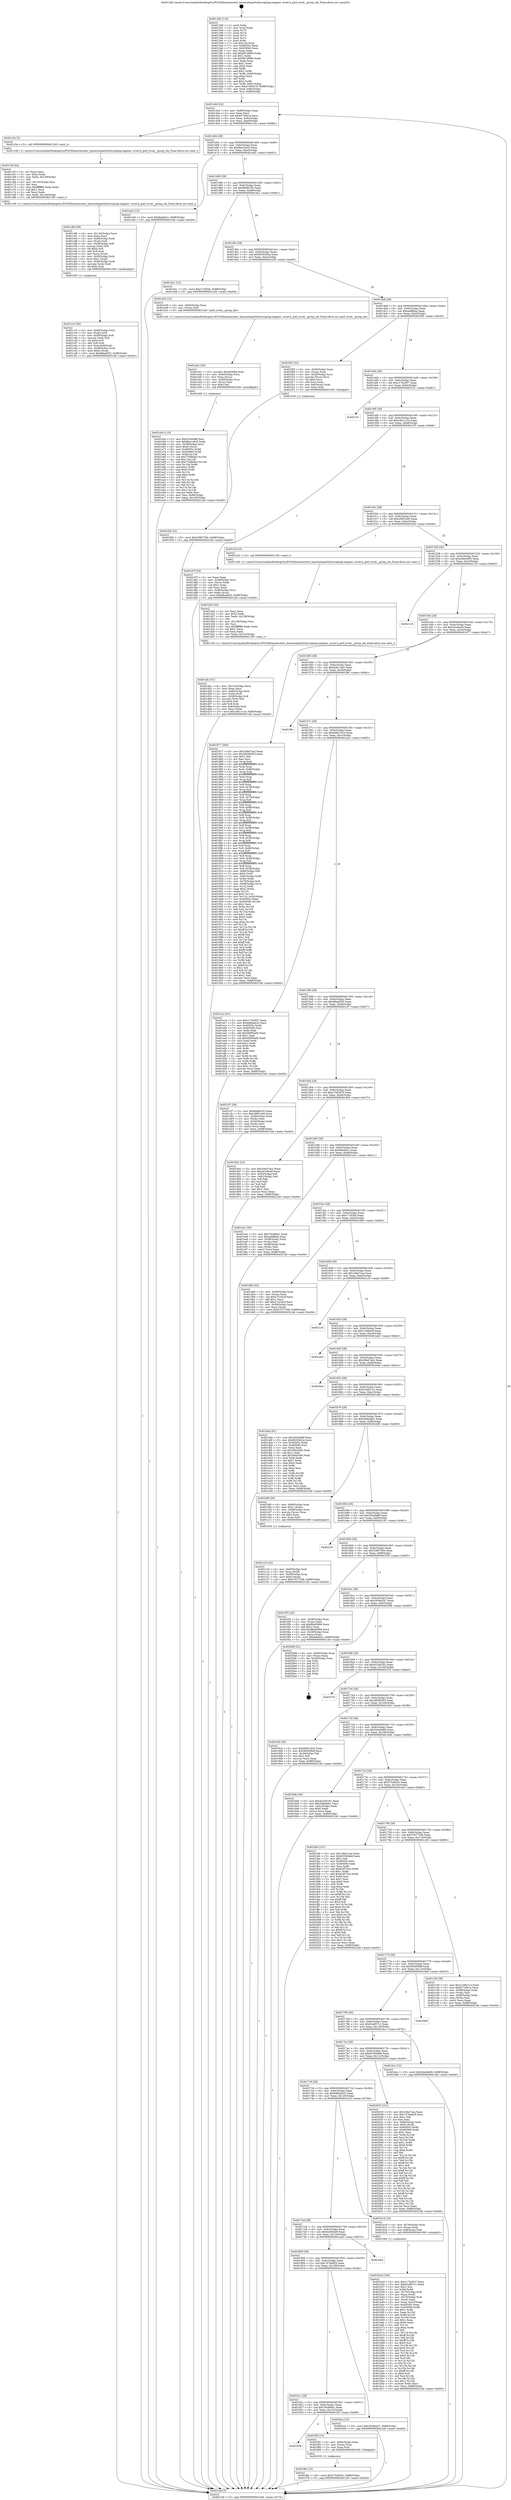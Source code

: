 digraph "0x4013d0" {
  label = "0x4013d0 (/mnt/c/Users/mathe/Desktop/tcc/POCII/binaries/extr_linuxtoolsperfutilscripting-engines..evsel.h_perf_evsel__group_idx_Final-ollvm.out::main(0))"
  labelloc = "t"
  node[shape=record]

  Entry [label="",width=0.3,height=0.3,shape=circle,fillcolor=black,style=filled]
  "0x401444" [label="{
     0x401444 [32]\l
     | [instrs]\l
     &nbsp;&nbsp;0x401444 \<+6\>: mov -0x88(%rbp),%eax\l
     &nbsp;&nbsp;0x40144a \<+2\>: mov %eax,%ecx\l
     &nbsp;&nbsp;0x40144c \<+6\>: sub $0x817ef414,%ecx\l
     &nbsp;&nbsp;0x401452 \<+6\>: mov %eax,-0x9c(%rbp)\l
     &nbsp;&nbsp;0x401458 \<+6\>: mov %ecx,-0xa0(%rbp)\l
     &nbsp;&nbsp;0x40145e \<+6\>: je 0000000000401c5a \<main+0x88a\>\l
  }"]
  "0x401c5a" [label="{
     0x401c5a [5]\l
     | [instrs]\l
     &nbsp;&nbsp;0x401c5a \<+5\>: call 0000000000401160 \<next_i\>\l
     | [calls]\l
     &nbsp;&nbsp;0x401160 \{1\} (/mnt/c/Users/mathe/Desktop/tcc/POCII/binaries/extr_linuxtoolsperfutilscripting-engines..evsel.h_perf_evsel__group_idx_Final-ollvm.out::next_i)\l
  }"]
  "0x401464" [label="{
     0x401464 [28]\l
     | [instrs]\l
     &nbsp;&nbsp;0x401464 \<+5\>: jmp 0000000000401469 \<main+0x99\>\l
     &nbsp;&nbsp;0x401469 \<+6\>: mov -0x9c(%rbp),%eax\l
     &nbsp;&nbsp;0x40146f \<+5\>: sub $0x8ba1ebc5,%eax\l
     &nbsp;&nbsp;0x401474 \<+6\>: mov %eax,-0xa4(%rbp)\l
     &nbsp;&nbsp;0x40147a \<+6\>: je 0000000000401ed2 \<main+0xb02\>\l
  }"]
  Exit [label="",width=0.3,height=0.3,shape=circle,fillcolor=black,style=filled,peripheries=2]
  "0x401ed2" [label="{
     0x401ed2 [15]\l
     | [instrs]\l
     &nbsp;&nbsp;0x401ed2 \<+10\>: movl $0x8abdd1c,-0x88(%rbp)\l
     &nbsp;&nbsp;0x401edc \<+5\>: jmp 00000000004021dd \<main+0xe0d\>\l
  }"]
  "0x401480" [label="{
     0x401480 [28]\l
     | [instrs]\l
     &nbsp;&nbsp;0x401480 \<+5\>: jmp 0000000000401485 \<main+0xb5\>\l
     &nbsp;&nbsp;0x401485 \<+6\>: mov -0x9c(%rbp),%eax\l
     &nbsp;&nbsp;0x40148b \<+5\>: sub $0x8fa8b235,%eax\l
     &nbsp;&nbsp;0x401490 \<+6\>: mov %eax,-0xa8(%rbp)\l
     &nbsp;&nbsp;0x401496 \<+6\>: je 0000000000401da1 \<main+0x9d1\>\l
  }"]
  "0x401f6e" [label="{
     0x401f6e [15]\l
     | [instrs]\l
     &nbsp;&nbsp;0x401f6e \<+10\>: movl $0x5754925c,-0x88(%rbp)\l
     &nbsp;&nbsp;0x401f78 \<+5\>: jmp 00000000004021dd \<main+0xe0d\>\l
  }"]
  "0x401da1" [label="{
     0x401da1 [15]\l
     | [instrs]\l
     &nbsp;&nbsp;0x401da1 \<+10\>: movl $0xc7192bb,-0x88(%rbp)\l
     &nbsp;&nbsp;0x401dab \<+5\>: jmp 00000000004021dd \<main+0xe0d\>\l
  }"]
  "0x40149c" [label="{
     0x40149c [28]\l
     | [instrs]\l
     &nbsp;&nbsp;0x40149c \<+5\>: jmp 00000000004014a1 \<main+0xd1\>\l
     &nbsp;&nbsp;0x4014a1 \<+6\>: mov -0x9c(%rbp),%eax\l
     &nbsp;&nbsp;0x4014a7 \<+5\>: sub $0x9635402a,%eax\l
     &nbsp;&nbsp;0x4014ac \<+6\>: mov %eax,-0xac(%rbp)\l
     &nbsp;&nbsp;0x4014b2 \<+6\>: je 0000000000401e35 \<main+0xa65\>\l
  }"]
  "0x401838" [label="{
     0x401838\l
  }", style=dashed]
  "0x401e35" [label="{
     0x401e35 [12]\l
     | [instrs]\l
     &nbsp;&nbsp;0x401e35 \<+4\>: mov -0x60(%rbp),%rax\l
     &nbsp;&nbsp;0x401e39 \<+3\>: mov (%rax),%rdi\l
     &nbsp;&nbsp;0x401e3c \<+5\>: call 00000000004013a0 \<perf_evsel__group_idx\>\l
     | [calls]\l
     &nbsp;&nbsp;0x4013a0 \{1\} (/mnt/c/Users/mathe/Desktop/tcc/POCII/binaries/extr_linuxtoolsperfutilscripting-engines..evsel.h_perf_evsel__group_idx_Final-ollvm.out::perf_evsel__group_idx)\l
  }"]
  "0x4014b8" [label="{
     0x4014b8 [28]\l
     | [instrs]\l
     &nbsp;&nbsp;0x4014b8 \<+5\>: jmp 00000000004014bd \<main+0xed\>\l
     &nbsp;&nbsp;0x4014bd \<+6\>: mov -0x9c(%rbp),%eax\l
     &nbsp;&nbsp;0x4014c3 \<+5\>: sub $0xaebffeda,%eax\l
     &nbsp;&nbsp;0x4014c8 \<+6\>: mov %eax,-0xb0(%rbp)\l
     &nbsp;&nbsp;0x4014ce \<+6\>: je 0000000000401f05 \<main+0xb35\>\l
  }"]
  "0x401f5f" [label="{
     0x401f5f [15]\l
     | [instrs]\l
     &nbsp;&nbsp;0x401f5f \<+4\>: mov -0x60(%rbp),%rax\l
     &nbsp;&nbsp;0x401f63 \<+3\>: mov (%rax),%rax\l
     &nbsp;&nbsp;0x401f66 \<+3\>: mov %rax,%rdi\l
     &nbsp;&nbsp;0x401f69 \<+5\>: call 0000000000401030 \<free@plt\>\l
     | [calls]\l
     &nbsp;&nbsp;0x401030 \{1\} (unknown)\l
  }"]
  "0x401f05" [label="{
     0x401f05 [33]\l
     | [instrs]\l
     &nbsp;&nbsp;0x401f05 \<+4\>: mov -0x60(%rbp),%rax\l
     &nbsp;&nbsp;0x401f09 \<+3\>: mov (%rax),%rax\l
     &nbsp;&nbsp;0x401f0c \<+4\>: mov -0x38(%rbp),%rcx\l
     &nbsp;&nbsp;0x401f10 \<+3\>: movslq (%rcx),%rcx\l
     &nbsp;&nbsp;0x401f13 \<+4\>: shl $0x4,%rcx\l
     &nbsp;&nbsp;0x401f17 \<+3\>: add %rcx,%rax\l
     &nbsp;&nbsp;0x401f1a \<+4\>: mov 0x8(%rax),%rax\l
     &nbsp;&nbsp;0x401f1e \<+3\>: mov %rax,%rdi\l
     &nbsp;&nbsp;0x401f21 \<+5\>: call 0000000000401030 \<free@plt\>\l
     | [calls]\l
     &nbsp;&nbsp;0x401030 \{1\} (unknown)\l
  }"]
  "0x4014d4" [label="{
     0x4014d4 [28]\l
     | [instrs]\l
     &nbsp;&nbsp;0x4014d4 \<+5\>: jmp 00000000004014d9 \<main+0x109\>\l
     &nbsp;&nbsp;0x4014d9 \<+6\>: mov -0x9c(%rbp),%eax\l
     &nbsp;&nbsp;0x4014df \<+5\>: sub $0xc17b2937,%eax\l
     &nbsp;&nbsp;0x4014e4 \<+6\>: mov %eax,-0xb4(%rbp)\l
     &nbsp;&nbsp;0x4014ea \<+6\>: je 0000000000402151 \<main+0xd81\>\l
  }"]
  "0x40181c" [label="{
     0x40181c [28]\l
     | [instrs]\l
     &nbsp;&nbsp;0x40181c \<+5\>: jmp 0000000000401821 \<main+0x451\>\l
     &nbsp;&nbsp;0x401821 \<+6\>: mov -0x9c(%rbp),%eax\l
     &nbsp;&nbsp;0x401827 \<+5\>: sub $0x76c698a1,%eax\l
     &nbsp;&nbsp;0x40182c \<+6\>: mov %eax,-0x12c(%rbp)\l
     &nbsp;&nbsp;0x401832 \<+6\>: je 0000000000401f5f \<main+0xb8f\>\l
  }"]
  "0x402151" [label="{
     0x402151\l
  }", style=dashed]
  "0x4014f0" [label="{
     0x4014f0 [28]\l
     | [instrs]\l
     &nbsp;&nbsp;0x4014f0 \<+5\>: jmp 00000000004014f5 \<main+0x125\>\l
     &nbsp;&nbsp;0x4014f5 \<+6\>: mov -0x9c(%rbp),%eax\l
     &nbsp;&nbsp;0x4014fb \<+5\>: sub $0xc3611c1d,%eax\l
     &nbsp;&nbsp;0x401500 \<+6\>: mov %eax,-0xb8(%rbp)\l
     &nbsp;&nbsp;0x401506 \<+6\>: je 0000000000401d7f \<main+0x9af\>\l
  }"]
  "0x4020ca" [label="{
     0x4020ca [15]\l
     | [instrs]\l
     &nbsp;&nbsp;0x4020ca \<+10\>: movl $0x3938e2e7,-0x88(%rbp)\l
     &nbsp;&nbsp;0x4020d4 \<+5\>: jmp 00000000004021dd \<main+0xe0d\>\l
  }"]
  "0x401d7f" [label="{
     0x401d7f [34]\l
     | [instrs]\l
     &nbsp;&nbsp;0x401d7f \<+2\>: xor %eax,%eax\l
     &nbsp;&nbsp;0x401d81 \<+4\>: mov -0x48(%rbp),%rcx\l
     &nbsp;&nbsp;0x401d85 \<+2\>: mov (%rcx),%edx\l
     &nbsp;&nbsp;0x401d87 \<+3\>: sub $0x1,%eax\l
     &nbsp;&nbsp;0x401d8a \<+2\>: sub %eax,%edx\l
     &nbsp;&nbsp;0x401d8c \<+4\>: mov -0x48(%rbp),%rcx\l
     &nbsp;&nbsp;0x401d90 \<+2\>: mov %edx,(%rcx)\l
     &nbsp;&nbsp;0x401d92 \<+10\>: movl $0xdfead025,-0x88(%rbp)\l
     &nbsp;&nbsp;0x401d9c \<+5\>: jmp 00000000004021dd \<main+0xe0d\>\l
  }"]
  "0x40150c" [label="{
     0x40150c [28]\l
     | [instrs]\l
     &nbsp;&nbsp;0x40150c \<+5\>: jmp 0000000000401511 \<main+0x141\>\l
     &nbsp;&nbsp;0x401511 \<+6\>: mov -0x9c(%rbp),%eax\l
     &nbsp;&nbsp;0x401517 \<+5\>: sub $0xc6991e40,%eax\l
     &nbsp;&nbsp;0x40151c \<+6\>: mov %eax,-0xbc(%rbp)\l
     &nbsp;&nbsp;0x401522 \<+6\>: je 0000000000401d1b \<main+0x94b\>\l
  }"]
  "0x401800" [label="{
     0x401800 [28]\l
     | [instrs]\l
     &nbsp;&nbsp;0x401800 \<+5\>: jmp 0000000000401805 \<main+0x435\>\l
     &nbsp;&nbsp;0x401805 \<+6\>: mov -0x9c(%rbp),%eax\l
     &nbsp;&nbsp;0x40180b \<+5\>: sub $0x747bb829,%eax\l
     &nbsp;&nbsp;0x401810 \<+6\>: mov %eax,-0x128(%rbp)\l
     &nbsp;&nbsp;0x401816 \<+6\>: je 00000000004020ca \<main+0xcfa\>\l
  }"]
  "0x401d1b" [label="{
     0x401d1b [5]\l
     | [instrs]\l
     &nbsp;&nbsp;0x401d1b \<+5\>: call 0000000000401160 \<next_i\>\l
     | [calls]\l
     &nbsp;&nbsp;0x401160 \{1\} (/mnt/c/Users/mathe/Desktop/tcc/POCII/binaries/extr_linuxtoolsperfutilscripting-engines..evsel.h_perf_evsel__group_idx_Final-ollvm.out::next_i)\l
  }"]
  "0x401528" [label="{
     0x401528 [28]\l
     | [instrs]\l
     &nbsp;&nbsp;0x401528 \<+5\>: jmp 000000000040152d \<main+0x15d\>\l
     &nbsp;&nbsp;0x40152d \<+6\>: mov -0x9c(%rbp),%eax\l
     &nbsp;&nbsp;0x401533 \<+5\>: sub $0xc9de0d95,%eax\l
     &nbsp;&nbsp;0x401538 \<+6\>: mov %eax,-0xc0(%rbp)\l
     &nbsp;&nbsp;0x40153e \<+6\>: je 0000000000402133 \<main+0xd63\>\l
  }"]
  "0x401a44" [label="{
     0x401a44\l
  }", style=dashed]
  "0x402133" [label="{
     0x402133\l
  }", style=dashed]
  "0x401544" [label="{
     0x401544 [28]\l
     | [instrs]\l
     &nbsp;&nbsp;0x401544 \<+5\>: jmp 0000000000401549 \<main+0x179\>\l
     &nbsp;&nbsp;0x401549 \<+6\>: mov -0x9c(%rbp),%eax\l
     &nbsp;&nbsp;0x40154f \<+5\>: sub $0xcb3c8ce9,%eax\l
     &nbsp;&nbsp;0x401554 \<+6\>: mov %eax,-0xc4(%rbp)\l
     &nbsp;&nbsp;0x40155a \<+6\>: je 0000000000401877 \<main+0x4a7\>\l
  }"]
  "0x401f26" [label="{
     0x401f26 [15]\l
     | [instrs]\l
     &nbsp;&nbsp;0x401f26 \<+10\>: movl $0x33887294,-0x88(%rbp)\l
     &nbsp;&nbsp;0x401f30 \<+5\>: jmp 00000000004021dd \<main+0xe0d\>\l
  }"]
  "0x401877" [label="{
     0x401877 [340]\l
     | [instrs]\l
     &nbsp;&nbsp;0x401877 \<+5\>: mov $0x20bd7ae2,%eax\l
     &nbsp;&nbsp;0x40187c \<+5\>: mov $0x48290453,%ecx\l
     &nbsp;&nbsp;0x401881 \<+2\>: mov $0x1,%dl\l
     &nbsp;&nbsp;0x401883 \<+2\>: xor %esi,%esi\l
     &nbsp;&nbsp;0x401885 \<+3\>: mov %rsp,%rdi\l
     &nbsp;&nbsp;0x401888 \<+4\>: add $0xfffffffffffffff0,%rdi\l
     &nbsp;&nbsp;0x40188c \<+3\>: mov %rdi,%rsp\l
     &nbsp;&nbsp;0x40188f \<+4\>: mov %rdi,-0x80(%rbp)\l
     &nbsp;&nbsp;0x401893 \<+3\>: mov %rsp,%rdi\l
     &nbsp;&nbsp;0x401896 \<+4\>: add $0xfffffffffffffff0,%rdi\l
     &nbsp;&nbsp;0x40189a \<+3\>: mov %rdi,%rsp\l
     &nbsp;&nbsp;0x40189d \<+3\>: mov %rsp,%r8\l
     &nbsp;&nbsp;0x4018a0 \<+4\>: add $0xfffffffffffffff0,%r8\l
     &nbsp;&nbsp;0x4018a4 \<+3\>: mov %r8,%rsp\l
     &nbsp;&nbsp;0x4018a7 \<+4\>: mov %r8,-0x78(%rbp)\l
     &nbsp;&nbsp;0x4018ab \<+3\>: mov %rsp,%r8\l
     &nbsp;&nbsp;0x4018ae \<+4\>: add $0xfffffffffffffff0,%r8\l
     &nbsp;&nbsp;0x4018b2 \<+3\>: mov %r8,%rsp\l
     &nbsp;&nbsp;0x4018b5 \<+4\>: mov %r8,-0x70(%rbp)\l
     &nbsp;&nbsp;0x4018b9 \<+3\>: mov %rsp,%r8\l
     &nbsp;&nbsp;0x4018bc \<+4\>: add $0xfffffffffffffff0,%r8\l
     &nbsp;&nbsp;0x4018c0 \<+3\>: mov %r8,%rsp\l
     &nbsp;&nbsp;0x4018c3 \<+4\>: mov %r8,-0x68(%rbp)\l
     &nbsp;&nbsp;0x4018c7 \<+3\>: mov %rsp,%r8\l
     &nbsp;&nbsp;0x4018ca \<+4\>: add $0xfffffffffffffff0,%r8\l
     &nbsp;&nbsp;0x4018ce \<+3\>: mov %r8,%rsp\l
     &nbsp;&nbsp;0x4018d1 \<+4\>: mov %r8,-0x60(%rbp)\l
     &nbsp;&nbsp;0x4018d5 \<+3\>: mov %rsp,%r8\l
     &nbsp;&nbsp;0x4018d8 \<+4\>: add $0xfffffffffffffff0,%r8\l
     &nbsp;&nbsp;0x4018dc \<+3\>: mov %r8,%rsp\l
     &nbsp;&nbsp;0x4018df \<+4\>: mov %r8,-0x58(%rbp)\l
     &nbsp;&nbsp;0x4018e3 \<+3\>: mov %rsp,%r8\l
     &nbsp;&nbsp;0x4018e6 \<+4\>: add $0xfffffffffffffff0,%r8\l
     &nbsp;&nbsp;0x4018ea \<+3\>: mov %r8,%rsp\l
     &nbsp;&nbsp;0x4018ed \<+4\>: mov %r8,-0x50(%rbp)\l
     &nbsp;&nbsp;0x4018f1 \<+3\>: mov %rsp,%r8\l
     &nbsp;&nbsp;0x4018f4 \<+4\>: add $0xfffffffffffffff0,%r8\l
     &nbsp;&nbsp;0x4018f8 \<+3\>: mov %r8,%rsp\l
     &nbsp;&nbsp;0x4018fb \<+4\>: mov %r8,-0x48(%rbp)\l
     &nbsp;&nbsp;0x4018ff \<+3\>: mov %rsp,%r8\l
     &nbsp;&nbsp;0x401902 \<+4\>: add $0xfffffffffffffff0,%r8\l
     &nbsp;&nbsp;0x401906 \<+3\>: mov %r8,%rsp\l
     &nbsp;&nbsp;0x401909 \<+4\>: mov %r8,-0x40(%rbp)\l
     &nbsp;&nbsp;0x40190d \<+3\>: mov %rsp,%r8\l
     &nbsp;&nbsp;0x401910 \<+4\>: add $0xfffffffffffffff0,%r8\l
     &nbsp;&nbsp;0x401914 \<+3\>: mov %r8,%rsp\l
     &nbsp;&nbsp;0x401917 \<+4\>: mov %r8,-0x38(%rbp)\l
     &nbsp;&nbsp;0x40191b \<+4\>: mov -0x80(%rbp),%r8\l
     &nbsp;&nbsp;0x40191f \<+7\>: movl $0x0,(%r8)\l
     &nbsp;&nbsp;0x401926 \<+7\>: mov -0x8c(%rbp),%r9d\l
     &nbsp;&nbsp;0x40192d \<+3\>: mov %r9d,(%rdi)\l
     &nbsp;&nbsp;0x401930 \<+4\>: mov -0x78(%rbp),%r8\l
     &nbsp;&nbsp;0x401934 \<+7\>: mov -0x98(%rbp),%r10\l
     &nbsp;&nbsp;0x40193b \<+3\>: mov %r10,(%r8)\l
     &nbsp;&nbsp;0x40193e \<+3\>: cmpl $0x2,(%rdi)\l
     &nbsp;&nbsp;0x401941 \<+4\>: setne %r11b\l
     &nbsp;&nbsp;0x401945 \<+4\>: and $0x1,%r11b\l
     &nbsp;&nbsp;0x401949 \<+4\>: mov %r11b,-0x2d(%rbp)\l
     &nbsp;&nbsp;0x40194d \<+7\>: mov 0x40505c,%ebx\l
     &nbsp;&nbsp;0x401954 \<+8\>: mov 0x405060,%r14d\l
     &nbsp;&nbsp;0x40195c \<+3\>: sub $0x1,%esi\l
     &nbsp;&nbsp;0x40195f \<+3\>: mov %ebx,%r15d\l
     &nbsp;&nbsp;0x401962 \<+3\>: add %esi,%r15d\l
     &nbsp;&nbsp;0x401965 \<+4\>: imul %r15d,%ebx\l
     &nbsp;&nbsp;0x401969 \<+3\>: and $0x1,%ebx\l
     &nbsp;&nbsp;0x40196c \<+3\>: cmp $0x0,%ebx\l
     &nbsp;&nbsp;0x40196f \<+4\>: sete %r11b\l
     &nbsp;&nbsp;0x401973 \<+4\>: cmp $0xa,%r14d\l
     &nbsp;&nbsp;0x401977 \<+4\>: setl %r12b\l
     &nbsp;&nbsp;0x40197b \<+3\>: mov %r11b,%r13b\l
     &nbsp;&nbsp;0x40197e \<+4\>: xor $0xff,%r13b\l
     &nbsp;&nbsp;0x401982 \<+3\>: mov %r12b,%sil\l
     &nbsp;&nbsp;0x401985 \<+4\>: xor $0xff,%sil\l
     &nbsp;&nbsp;0x401989 \<+3\>: xor $0x1,%dl\l
     &nbsp;&nbsp;0x40198c \<+3\>: mov %r13b,%dil\l
     &nbsp;&nbsp;0x40198f \<+4\>: and $0xff,%dil\l
     &nbsp;&nbsp;0x401993 \<+3\>: and %dl,%r11b\l
     &nbsp;&nbsp;0x401996 \<+3\>: mov %sil,%r8b\l
     &nbsp;&nbsp;0x401999 \<+4\>: and $0xff,%r8b\l
     &nbsp;&nbsp;0x40199d \<+3\>: and %dl,%r12b\l
     &nbsp;&nbsp;0x4019a0 \<+3\>: or %r11b,%dil\l
     &nbsp;&nbsp;0x4019a3 \<+3\>: or %r12b,%r8b\l
     &nbsp;&nbsp;0x4019a6 \<+3\>: xor %r8b,%dil\l
     &nbsp;&nbsp;0x4019a9 \<+3\>: or %sil,%r13b\l
     &nbsp;&nbsp;0x4019ac \<+4\>: xor $0xff,%r13b\l
     &nbsp;&nbsp;0x4019b0 \<+3\>: or $0x1,%dl\l
     &nbsp;&nbsp;0x4019b3 \<+3\>: and %dl,%r13b\l
     &nbsp;&nbsp;0x4019b6 \<+3\>: or %r13b,%dil\l
     &nbsp;&nbsp;0x4019b9 \<+4\>: test $0x1,%dil\l
     &nbsp;&nbsp;0x4019bd \<+3\>: cmovne %ecx,%eax\l
     &nbsp;&nbsp;0x4019c0 \<+6\>: mov %eax,-0x88(%rbp)\l
     &nbsp;&nbsp;0x4019c6 \<+5\>: jmp 00000000004021dd \<main+0xe0d\>\l
  }"]
  "0x401560" [label="{
     0x401560 [28]\l
     | [instrs]\l
     &nbsp;&nbsp;0x401560 \<+5\>: jmp 0000000000401565 \<main+0x195\>\l
     &nbsp;&nbsp;0x401565 \<+6\>: mov -0x9c(%rbp),%eax\l
     &nbsp;&nbsp;0x40156b \<+5\>: sub $0xd2811ad1,%eax\l
     &nbsp;&nbsp;0x401570 \<+6\>: mov %eax,-0xc8(%rbp)\l
     &nbsp;&nbsp;0x401576 \<+6\>: je 0000000000401f8c \<main+0xbbc\>\l
  }"]
  "0x401e5e" [label="{
     0x401e5e [116]\l
     | [instrs]\l
     &nbsp;&nbsp;0x401e5e \<+5\>: mov $0x303e0d8f,%esi\l
     &nbsp;&nbsp;0x401e63 \<+5\>: mov $0x8ba1ebc5,%edx\l
     &nbsp;&nbsp;0x401e68 \<+4\>: mov -0x38(%rbp),%rcx\l
     &nbsp;&nbsp;0x401e6c \<+6\>: movl $0x0,(%rcx)\l
     &nbsp;&nbsp;0x401e72 \<+8\>: mov 0x40505c,%r8d\l
     &nbsp;&nbsp;0x401e7a \<+8\>: mov 0x405060,%r9d\l
     &nbsp;&nbsp;0x401e82 \<+3\>: mov %r8d,%r10d\l
     &nbsp;&nbsp;0x401e85 \<+7\>: sub $0x7358b8a3,%r10d\l
     &nbsp;&nbsp;0x401e8c \<+4\>: sub $0x1,%r10d\l
     &nbsp;&nbsp;0x401e90 \<+7\>: add $0x7358b8a3,%r10d\l
     &nbsp;&nbsp;0x401e97 \<+4\>: imul %r10d,%r8d\l
     &nbsp;&nbsp;0x401e9b \<+4\>: and $0x1,%r8d\l
     &nbsp;&nbsp;0x401e9f \<+4\>: cmp $0x0,%r8d\l
     &nbsp;&nbsp;0x401ea3 \<+4\>: sete %r11b\l
     &nbsp;&nbsp;0x401ea7 \<+4\>: cmp $0xa,%r9d\l
     &nbsp;&nbsp;0x401eab \<+3\>: setl %bl\l
     &nbsp;&nbsp;0x401eae \<+3\>: mov %r11b,%r14b\l
     &nbsp;&nbsp;0x401eb1 \<+3\>: and %bl,%r14b\l
     &nbsp;&nbsp;0x401eb4 \<+3\>: xor %bl,%r11b\l
     &nbsp;&nbsp;0x401eb7 \<+3\>: or %r11b,%r14b\l
     &nbsp;&nbsp;0x401eba \<+4\>: test $0x1,%r14b\l
     &nbsp;&nbsp;0x401ebe \<+3\>: cmovne %edx,%esi\l
     &nbsp;&nbsp;0x401ec1 \<+6\>: mov %esi,-0x88(%rbp)\l
     &nbsp;&nbsp;0x401ec7 \<+6\>: mov %eax,-0x140(%rbp)\l
     &nbsp;&nbsp;0x401ecd \<+5\>: jmp 00000000004021dd \<main+0xe0d\>\l
  }"]
  "0x401f8c" [label="{
     0x401f8c\l
  }", style=dashed]
  "0x40157c" [label="{
     0x40157c [28]\l
     | [instrs]\l
     &nbsp;&nbsp;0x40157c \<+5\>: jmp 0000000000401581 \<main+0x1b1\>\l
     &nbsp;&nbsp;0x401581 \<+6\>: mov -0x9c(%rbp),%eax\l
     &nbsp;&nbsp;0x401587 \<+5\>: sub $0xdd921623,%eax\l
     &nbsp;&nbsp;0x40158c \<+6\>: mov %eax,-0xcc(%rbp)\l
     &nbsp;&nbsp;0x401592 \<+6\>: je 0000000000401ac2 \<main+0x6f2\>\l
  }"]
  "0x401e41" [label="{
     0x401e41 [29]\l
     | [instrs]\l
     &nbsp;&nbsp;0x401e41 \<+10\>: movabs $0x4030b6,%rdi\l
     &nbsp;&nbsp;0x401e4b \<+4\>: mov -0x40(%rbp),%rcx\l
     &nbsp;&nbsp;0x401e4f \<+2\>: mov %eax,(%rcx)\l
     &nbsp;&nbsp;0x401e51 \<+4\>: mov -0x40(%rbp),%rcx\l
     &nbsp;&nbsp;0x401e55 \<+2\>: mov (%rcx),%esi\l
     &nbsp;&nbsp;0x401e57 \<+2\>: mov $0x0,%al\l
     &nbsp;&nbsp;0x401e59 \<+5\>: call 0000000000401040 \<printf@plt\>\l
     | [calls]\l
     &nbsp;&nbsp;0x401040 \{1\} (unknown)\l
  }"]
  "0x401ac2" [label="{
     0x401ac2 [91]\l
     | [instrs]\l
     &nbsp;&nbsp;0x401ac2 \<+5\>: mov $0xc17b2937,%eax\l
     &nbsp;&nbsp;0x401ac7 \<+5\>: mov $0x6d84ab32,%ecx\l
     &nbsp;&nbsp;0x401acc \<+7\>: mov 0x40505c,%edx\l
     &nbsp;&nbsp;0x401ad3 \<+7\>: mov 0x405060,%esi\l
     &nbsp;&nbsp;0x401ada \<+2\>: mov %edx,%edi\l
     &nbsp;&nbsp;0x401adc \<+6\>: add $0xb9085a0b,%edi\l
     &nbsp;&nbsp;0x401ae2 \<+3\>: sub $0x1,%edi\l
     &nbsp;&nbsp;0x401ae5 \<+6\>: sub $0xb9085a0b,%edi\l
     &nbsp;&nbsp;0x401aeb \<+3\>: imul %edi,%edx\l
     &nbsp;&nbsp;0x401aee \<+3\>: and $0x1,%edx\l
     &nbsp;&nbsp;0x401af1 \<+3\>: cmp $0x0,%edx\l
     &nbsp;&nbsp;0x401af4 \<+4\>: sete %r8b\l
     &nbsp;&nbsp;0x401af8 \<+3\>: cmp $0xa,%esi\l
     &nbsp;&nbsp;0x401afb \<+4\>: setl %r9b\l
     &nbsp;&nbsp;0x401aff \<+3\>: mov %r8b,%r10b\l
     &nbsp;&nbsp;0x401b02 \<+3\>: and %r9b,%r10b\l
     &nbsp;&nbsp;0x401b05 \<+3\>: xor %r9b,%r8b\l
     &nbsp;&nbsp;0x401b08 \<+3\>: or %r8b,%r10b\l
     &nbsp;&nbsp;0x401b0b \<+4\>: test $0x1,%r10b\l
     &nbsp;&nbsp;0x401b0f \<+3\>: cmovne %ecx,%eax\l
     &nbsp;&nbsp;0x401b12 \<+6\>: mov %eax,-0x88(%rbp)\l
     &nbsp;&nbsp;0x401b18 \<+5\>: jmp 00000000004021dd \<main+0xe0d\>\l
  }"]
  "0x401598" [label="{
     0x401598 [28]\l
     | [instrs]\l
     &nbsp;&nbsp;0x401598 \<+5\>: jmp 000000000040159d \<main+0x1cd\>\l
     &nbsp;&nbsp;0x40159d \<+6\>: mov -0x9c(%rbp),%eax\l
     &nbsp;&nbsp;0x4015a3 \<+5\>: sub $0xdfead025,%eax\l
     &nbsp;&nbsp;0x4015a8 \<+6\>: mov %eax,-0xd0(%rbp)\l
     &nbsp;&nbsp;0x4015ae \<+6\>: je 0000000000401cf7 \<main+0x927\>\l
  }"]
  "0x401d4c" [label="{
     0x401d4c [51]\l
     | [instrs]\l
     &nbsp;&nbsp;0x401d4c \<+6\>: mov -0x13c(%rbp),%ecx\l
     &nbsp;&nbsp;0x401d52 \<+3\>: imul %eax,%ecx\l
     &nbsp;&nbsp;0x401d55 \<+4\>: mov -0x60(%rbp),%rdi\l
     &nbsp;&nbsp;0x401d59 \<+3\>: mov (%rdi),%rdi\l
     &nbsp;&nbsp;0x401d5c \<+4\>: mov -0x58(%rbp),%r8\l
     &nbsp;&nbsp;0x401d60 \<+3\>: movslq (%r8),%r8\l
     &nbsp;&nbsp;0x401d63 \<+4\>: shl $0x4,%r8\l
     &nbsp;&nbsp;0x401d67 \<+3\>: add %r8,%rdi\l
     &nbsp;&nbsp;0x401d6a \<+4\>: mov 0x8(%rdi),%rdi\l
     &nbsp;&nbsp;0x401d6e \<+2\>: mov %ecx,(%rdi)\l
     &nbsp;&nbsp;0x401d70 \<+10\>: movl $0xc3611c1d,-0x88(%rbp)\l
     &nbsp;&nbsp;0x401d7a \<+5\>: jmp 00000000004021dd \<main+0xe0d\>\l
  }"]
  "0x401cf7" [label="{
     0x401cf7 [36]\l
     | [instrs]\l
     &nbsp;&nbsp;0x401cf7 \<+5\>: mov $0x8fa8b235,%eax\l
     &nbsp;&nbsp;0x401cfc \<+5\>: mov $0xc6991e40,%ecx\l
     &nbsp;&nbsp;0x401d01 \<+4\>: mov -0x48(%rbp),%rdx\l
     &nbsp;&nbsp;0x401d05 \<+2\>: mov (%rdx),%esi\l
     &nbsp;&nbsp;0x401d07 \<+4\>: mov -0x50(%rbp),%rdx\l
     &nbsp;&nbsp;0x401d0b \<+2\>: cmp (%rdx),%esi\l
     &nbsp;&nbsp;0x401d0d \<+3\>: cmovl %ecx,%eax\l
     &nbsp;&nbsp;0x401d10 \<+6\>: mov %eax,-0x88(%rbp)\l
     &nbsp;&nbsp;0x401d16 \<+5\>: jmp 00000000004021dd \<main+0xe0d\>\l
  }"]
  "0x4015b4" [label="{
     0x4015b4 [28]\l
     | [instrs]\l
     &nbsp;&nbsp;0x4015b4 \<+5\>: jmp 00000000004015b9 \<main+0x1e9\>\l
     &nbsp;&nbsp;0x4015b9 \<+6\>: mov -0x9c(%rbp),%eax\l
     &nbsp;&nbsp;0x4015bf \<+5\>: sub $0xe7493a79,%eax\l
     &nbsp;&nbsp;0x4015c4 \<+6\>: mov %eax,-0xd4(%rbp)\l
     &nbsp;&nbsp;0x4015ca \<+6\>: je 0000000000401842 \<main+0x472\>\l
  }"]
  "0x401d20" [label="{
     0x401d20 [44]\l
     | [instrs]\l
     &nbsp;&nbsp;0x401d20 \<+2\>: xor %ecx,%ecx\l
     &nbsp;&nbsp;0x401d22 \<+5\>: mov $0x2,%edx\l
     &nbsp;&nbsp;0x401d27 \<+6\>: mov %edx,-0x138(%rbp)\l
     &nbsp;&nbsp;0x401d2d \<+1\>: cltd\l
     &nbsp;&nbsp;0x401d2e \<+6\>: mov -0x138(%rbp),%esi\l
     &nbsp;&nbsp;0x401d34 \<+2\>: idiv %esi\l
     &nbsp;&nbsp;0x401d36 \<+6\>: imul $0xfffffffe,%edx,%edx\l
     &nbsp;&nbsp;0x401d3c \<+3\>: sub $0x1,%ecx\l
     &nbsp;&nbsp;0x401d3f \<+2\>: sub %ecx,%edx\l
     &nbsp;&nbsp;0x401d41 \<+6\>: mov %edx,-0x13c(%rbp)\l
     &nbsp;&nbsp;0x401d47 \<+5\>: call 0000000000401160 \<next_i\>\l
     | [calls]\l
     &nbsp;&nbsp;0x401160 \{1\} (/mnt/c/Users/mathe/Desktop/tcc/POCII/binaries/extr_linuxtoolsperfutilscripting-engines..evsel.h_perf_evsel__group_idx_Final-ollvm.out::next_i)\l
  }"]
  "0x401842" [label="{
     0x401842 [53]\l
     | [instrs]\l
     &nbsp;&nbsp;0x401842 \<+5\>: mov $0x20bd7ae2,%eax\l
     &nbsp;&nbsp;0x401847 \<+5\>: mov $0xcb3c8ce9,%ecx\l
     &nbsp;&nbsp;0x40184c \<+6\>: mov -0x82(%rbp),%dl\l
     &nbsp;&nbsp;0x401852 \<+7\>: mov -0x81(%rbp),%sil\l
     &nbsp;&nbsp;0x401859 \<+3\>: mov %dl,%dil\l
     &nbsp;&nbsp;0x40185c \<+3\>: and %sil,%dil\l
     &nbsp;&nbsp;0x40185f \<+3\>: xor %sil,%dl\l
     &nbsp;&nbsp;0x401862 \<+3\>: or %dl,%dil\l
     &nbsp;&nbsp;0x401865 \<+4\>: test $0x1,%dil\l
     &nbsp;&nbsp;0x401869 \<+3\>: cmovne %ecx,%eax\l
     &nbsp;&nbsp;0x40186c \<+6\>: mov %eax,-0x88(%rbp)\l
     &nbsp;&nbsp;0x401872 \<+5\>: jmp 00000000004021dd \<main+0xe0d\>\l
  }"]
  "0x4015d0" [label="{
     0x4015d0 [28]\l
     | [instrs]\l
     &nbsp;&nbsp;0x4015d0 \<+5\>: jmp 00000000004015d5 \<main+0x205\>\l
     &nbsp;&nbsp;0x4015d5 \<+6\>: mov -0x9c(%rbp),%eax\l
     &nbsp;&nbsp;0x4015db \<+5\>: sub $0x8abdd1c,%eax\l
     &nbsp;&nbsp;0x4015e0 \<+6\>: mov %eax,-0xd8(%rbp)\l
     &nbsp;&nbsp;0x4015e6 \<+6\>: je 0000000000401ee1 \<main+0xb11\>\l
  }"]
  "0x4021dd" [label="{
     0x4021dd [5]\l
     | [instrs]\l
     &nbsp;&nbsp;0x4021dd \<+5\>: jmp 0000000000401444 \<main+0x74\>\l
  }"]
  "0x4013d0" [label="{
     0x4013d0 [116]\l
     | [instrs]\l
     &nbsp;&nbsp;0x4013d0 \<+1\>: push %rbp\l
     &nbsp;&nbsp;0x4013d1 \<+3\>: mov %rsp,%rbp\l
     &nbsp;&nbsp;0x4013d4 \<+2\>: push %r15\l
     &nbsp;&nbsp;0x4013d6 \<+2\>: push %r14\l
     &nbsp;&nbsp;0x4013d8 \<+2\>: push %r13\l
     &nbsp;&nbsp;0x4013da \<+2\>: push %r12\l
     &nbsp;&nbsp;0x4013dc \<+1\>: push %rbx\l
     &nbsp;&nbsp;0x4013dd \<+7\>: sub $0x128,%rsp\l
     &nbsp;&nbsp;0x4013e4 \<+7\>: mov 0x40505c,%eax\l
     &nbsp;&nbsp;0x4013eb \<+7\>: mov 0x405060,%ecx\l
     &nbsp;&nbsp;0x4013f2 \<+2\>: mov %eax,%edx\l
     &nbsp;&nbsp;0x4013f4 \<+6\>: add $0x6b7af68e,%edx\l
     &nbsp;&nbsp;0x4013fa \<+3\>: sub $0x1,%edx\l
     &nbsp;&nbsp;0x4013fd \<+6\>: sub $0x6b7af68e,%edx\l
     &nbsp;&nbsp;0x401403 \<+3\>: imul %edx,%eax\l
     &nbsp;&nbsp;0x401406 \<+3\>: and $0x1,%eax\l
     &nbsp;&nbsp;0x401409 \<+3\>: cmp $0x0,%eax\l
     &nbsp;&nbsp;0x40140c \<+4\>: sete %r8b\l
     &nbsp;&nbsp;0x401410 \<+4\>: and $0x1,%r8b\l
     &nbsp;&nbsp;0x401414 \<+7\>: mov %r8b,-0x82(%rbp)\l
     &nbsp;&nbsp;0x40141b \<+3\>: cmp $0xa,%ecx\l
     &nbsp;&nbsp;0x40141e \<+4\>: setl %r8b\l
     &nbsp;&nbsp;0x401422 \<+4\>: and $0x1,%r8b\l
     &nbsp;&nbsp;0x401426 \<+7\>: mov %r8b,-0x81(%rbp)\l
     &nbsp;&nbsp;0x40142d \<+10\>: movl $0xe7493a79,-0x88(%rbp)\l
     &nbsp;&nbsp;0x401437 \<+6\>: mov %edi,-0x8c(%rbp)\l
     &nbsp;&nbsp;0x40143d \<+7\>: mov %rsi,-0x98(%rbp)\l
  }"]
  "0x401cc5" [label="{
     0x401cc5 [50]\l
     | [instrs]\l
     &nbsp;&nbsp;0x401cc5 \<+4\>: mov -0x60(%rbp),%rdi\l
     &nbsp;&nbsp;0x401cc9 \<+3\>: mov (%rdi),%rdi\l
     &nbsp;&nbsp;0x401ccc \<+4\>: mov -0x58(%rbp),%r8\l
     &nbsp;&nbsp;0x401cd0 \<+3\>: movslq (%r8),%r8\l
     &nbsp;&nbsp;0x401cd3 \<+4\>: shl $0x4,%r8\l
     &nbsp;&nbsp;0x401cd7 \<+3\>: add %r8,%rdi\l
     &nbsp;&nbsp;0x401cda \<+4\>: mov %rax,0x8(%rdi)\l
     &nbsp;&nbsp;0x401cde \<+4\>: mov -0x48(%rbp),%rax\l
     &nbsp;&nbsp;0x401ce2 \<+6\>: movl $0x0,(%rax)\l
     &nbsp;&nbsp;0x401ce8 \<+10\>: movl $0xdfead025,-0x88(%rbp)\l
     &nbsp;&nbsp;0x401cf2 \<+5\>: jmp 00000000004021dd \<main+0xe0d\>\l
  }"]
  "0x401c8b" [label="{
     0x401c8b [58]\l
     | [instrs]\l
     &nbsp;&nbsp;0x401c8b \<+6\>: mov -0x134(%rbp),%ecx\l
     &nbsp;&nbsp;0x401c91 \<+3\>: imul %eax,%ecx\l
     &nbsp;&nbsp;0x401c94 \<+4\>: mov -0x60(%rbp),%rdi\l
     &nbsp;&nbsp;0x401c98 \<+3\>: mov (%rdi),%rdi\l
     &nbsp;&nbsp;0x401c9b \<+4\>: mov -0x58(%rbp),%r8\l
     &nbsp;&nbsp;0x401c9f \<+3\>: movslq (%r8),%r8\l
     &nbsp;&nbsp;0x401ca2 \<+4\>: shl $0x4,%r8\l
     &nbsp;&nbsp;0x401ca6 \<+3\>: add %r8,%rdi\l
     &nbsp;&nbsp;0x401ca9 \<+2\>: mov %ecx,(%rdi)\l
     &nbsp;&nbsp;0x401cab \<+4\>: mov -0x50(%rbp),%rdi\l
     &nbsp;&nbsp;0x401caf \<+6\>: movl $0x1,(%rdi)\l
     &nbsp;&nbsp;0x401cb5 \<+4\>: mov -0x50(%rbp),%rdi\l
     &nbsp;&nbsp;0x401cb9 \<+3\>: movslq (%rdi),%rdi\l
     &nbsp;&nbsp;0x401cbc \<+4\>: shl $0x2,%rdi\l
     &nbsp;&nbsp;0x401cc0 \<+5\>: call 0000000000401050 \<malloc@plt\>\l
     | [calls]\l
     &nbsp;&nbsp;0x401050 \{1\} (unknown)\l
  }"]
  "0x401ee1" [label="{
     0x401ee1 [36]\l
     | [instrs]\l
     &nbsp;&nbsp;0x401ee1 \<+5\>: mov $0x76c698a1,%eax\l
     &nbsp;&nbsp;0x401ee6 \<+5\>: mov $0xaebffeda,%ecx\l
     &nbsp;&nbsp;0x401eeb \<+4\>: mov -0x38(%rbp),%rdx\l
     &nbsp;&nbsp;0x401eef \<+2\>: mov (%rdx),%esi\l
     &nbsp;&nbsp;0x401ef1 \<+4\>: mov -0x68(%rbp),%rdx\l
     &nbsp;&nbsp;0x401ef5 \<+2\>: cmp (%rdx),%esi\l
     &nbsp;&nbsp;0x401ef7 \<+3\>: cmovl %ecx,%eax\l
     &nbsp;&nbsp;0x401efa \<+6\>: mov %eax,-0x88(%rbp)\l
     &nbsp;&nbsp;0x401f00 \<+5\>: jmp 00000000004021dd \<main+0xe0d\>\l
  }"]
  "0x4015ec" [label="{
     0x4015ec [28]\l
     | [instrs]\l
     &nbsp;&nbsp;0x4015ec \<+5\>: jmp 00000000004015f1 \<main+0x221\>\l
     &nbsp;&nbsp;0x4015f1 \<+6\>: mov -0x9c(%rbp),%eax\l
     &nbsp;&nbsp;0x4015f7 \<+5\>: sub $0xc7192bb,%eax\l
     &nbsp;&nbsp;0x4015fc \<+6\>: mov %eax,-0xdc(%rbp)\l
     &nbsp;&nbsp;0x401602 \<+6\>: je 0000000000401db0 \<main+0x9e0\>\l
  }"]
  "0x401c5f" [label="{
     0x401c5f [44]\l
     | [instrs]\l
     &nbsp;&nbsp;0x401c5f \<+2\>: xor %ecx,%ecx\l
     &nbsp;&nbsp;0x401c61 \<+5\>: mov $0x2,%edx\l
     &nbsp;&nbsp;0x401c66 \<+6\>: mov %edx,-0x130(%rbp)\l
     &nbsp;&nbsp;0x401c6c \<+1\>: cltd\l
     &nbsp;&nbsp;0x401c6d \<+6\>: mov -0x130(%rbp),%esi\l
     &nbsp;&nbsp;0x401c73 \<+2\>: idiv %esi\l
     &nbsp;&nbsp;0x401c75 \<+6\>: imul $0xfffffffe,%edx,%edx\l
     &nbsp;&nbsp;0x401c7b \<+3\>: sub $0x1,%ecx\l
     &nbsp;&nbsp;0x401c7e \<+2\>: sub %ecx,%edx\l
     &nbsp;&nbsp;0x401c80 \<+6\>: mov %edx,-0x134(%rbp)\l
     &nbsp;&nbsp;0x401c86 \<+5\>: call 0000000000401160 \<next_i\>\l
     | [calls]\l
     &nbsp;&nbsp;0x401160 \{1\} (/mnt/c/Users/mathe/Desktop/tcc/POCII/binaries/extr_linuxtoolsperfutilscripting-engines..evsel.h_perf_evsel__group_idx_Final-ollvm.out::next_i)\l
  }"]
  "0x401db0" [label="{
     0x401db0 [42]\l
     | [instrs]\l
     &nbsp;&nbsp;0x401db0 \<+4\>: mov -0x58(%rbp),%rax\l
     &nbsp;&nbsp;0x401db4 \<+2\>: mov (%rax),%ecx\l
     &nbsp;&nbsp;0x401db6 \<+6\>: sub $0xe7c33a2f,%ecx\l
     &nbsp;&nbsp;0x401dbc \<+3\>: add $0x1,%ecx\l
     &nbsp;&nbsp;0x401dbf \<+6\>: add $0xe7c33a2f,%ecx\l
     &nbsp;&nbsp;0x401dc5 \<+4\>: mov -0x58(%rbp),%rax\l
     &nbsp;&nbsp;0x401dc9 \<+2\>: mov %ecx,(%rax)\l
     &nbsp;&nbsp;0x401dcb \<+10\>: movl $0x57677248,-0x88(%rbp)\l
     &nbsp;&nbsp;0x401dd5 \<+5\>: jmp 00000000004021dd \<main+0xe0d\>\l
  }"]
  "0x401608" [label="{
     0x401608 [28]\l
     | [instrs]\l
     &nbsp;&nbsp;0x401608 \<+5\>: jmp 000000000040160d \<main+0x23d\>\l
     &nbsp;&nbsp;0x40160d \<+6\>: mov -0x9c(%rbp),%eax\l
     &nbsp;&nbsp;0x401613 \<+5\>: sub $0x14be7cea,%eax\l
     &nbsp;&nbsp;0x401618 \<+6\>: mov %eax,-0xe0(%rbp)\l
     &nbsp;&nbsp;0x40161e \<+6\>: je 00000000004021c9 \<main+0xdf9\>\l
  }"]
  "0x401c16" [label="{
     0x401c16 [32]\l
     | [instrs]\l
     &nbsp;&nbsp;0x401c16 \<+4\>: mov -0x60(%rbp),%rdi\l
     &nbsp;&nbsp;0x401c1a \<+3\>: mov %rax,(%rdi)\l
     &nbsp;&nbsp;0x401c1d \<+4\>: mov -0x58(%rbp),%rax\l
     &nbsp;&nbsp;0x401c21 \<+6\>: movl $0x0,(%rax)\l
     &nbsp;&nbsp;0x401c27 \<+10\>: movl $0x57677248,-0x88(%rbp)\l
     &nbsp;&nbsp;0x401c31 \<+5\>: jmp 00000000004021dd \<main+0xe0d\>\l
  }"]
  "0x4021c9" [label="{
     0x4021c9\l
  }", style=dashed]
  "0x401624" [label="{
     0x401624 [28]\l
     | [instrs]\l
     &nbsp;&nbsp;0x401624 \<+5\>: jmp 0000000000401629 \<main+0x259\>\l
     &nbsp;&nbsp;0x401629 \<+6\>: mov -0x9c(%rbp),%eax\l
     &nbsp;&nbsp;0x40162f \<+5\>: sub $0x1c3e8ac8,%eax\l
     &nbsp;&nbsp;0x401634 \<+6\>: mov %eax,-0xe4(%rbp)\l
     &nbsp;&nbsp;0x40163a \<+6\>: je 0000000000401ab3 \<main+0x6e3\>\l
  }"]
  "0x401b2d" [label="{
     0x401b2d [159]\l
     | [instrs]\l
     &nbsp;&nbsp;0x401b2d \<+5\>: mov $0xc17b2937,%ecx\l
     &nbsp;&nbsp;0x401b32 \<+5\>: mov $0x62a857c1,%edx\l
     &nbsp;&nbsp;0x401b37 \<+3\>: mov $0x1,%sil\l
     &nbsp;&nbsp;0x401b3a \<+3\>: xor %r8d,%r8d\l
     &nbsp;&nbsp;0x401b3d \<+4\>: mov -0x70(%rbp),%rdi\l
     &nbsp;&nbsp;0x401b41 \<+2\>: mov %eax,(%rdi)\l
     &nbsp;&nbsp;0x401b43 \<+4\>: mov -0x70(%rbp),%rdi\l
     &nbsp;&nbsp;0x401b47 \<+2\>: mov (%rdi),%eax\l
     &nbsp;&nbsp;0x401b49 \<+3\>: mov %eax,-0x2c(%rbp)\l
     &nbsp;&nbsp;0x401b4c \<+7\>: mov 0x40505c,%eax\l
     &nbsp;&nbsp;0x401b53 \<+8\>: mov 0x405060,%r9d\l
     &nbsp;&nbsp;0x401b5b \<+4\>: sub $0x1,%r8d\l
     &nbsp;&nbsp;0x401b5f \<+3\>: mov %eax,%r10d\l
     &nbsp;&nbsp;0x401b62 \<+3\>: add %r8d,%r10d\l
     &nbsp;&nbsp;0x401b65 \<+4\>: imul %r10d,%eax\l
     &nbsp;&nbsp;0x401b69 \<+3\>: and $0x1,%eax\l
     &nbsp;&nbsp;0x401b6c \<+3\>: cmp $0x0,%eax\l
     &nbsp;&nbsp;0x401b6f \<+4\>: sete %r11b\l
     &nbsp;&nbsp;0x401b73 \<+4\>: cmp $0xa,%r9d\l
     &nbsp;&nbsp;0x401b77 \<+3\>: setl %bl\l
     &nbsp;&nbsp;0x401b7a \<+3\>: mov %r11b,%r14b\l
     &nbsp;&nbsp;0x401b7d \<+4\>: xor $0xff,%r14b\l
     &nbsp;&nbsp;0x401b81 \<+3\>: mov %bl,%r15b\l
     &nbsp;&nbsp;0x401b84 \<+4\>: xor $0xff,%r15b\l
     &nbsp;&nbsp;0x401b88 \<+4\>: xor $0x0,%sil\l
     &nbsp;&nbsp;0x401b8c \<+3\>: mov %r14b,%r12b\l
     &nbsp;&nbsp;0x401b8f \<+4\>: and $0x0,%r12b\l
     &nbsp;&nbsp;0x401b93 \<+3\>: and %sil,%r11b\l
     &nbsp;&nbsp;0x401b96 \<+3\>: mov %r15b,%r13b\l
     &nbsp;&nbsp;0x401b99 \<+4\>: and $0x0,%r13b\l
     &nbsp;&nbsp;0x401b9d \<+3\>: and %sil,%bl\l
     &nbsp;&nbsp;0x401ba0 \<+3\>: or %r11b,%r12b\l
     &nbsp;&nbsp;0x401ba3 \<+3\>: or %bl,%r13b\l
     &nbsp;&nbsp;0x401ba6 \<+3\>: xor %r13b,%r12b\l
     &nbsp;&nbsp;0x401ba9 \<+3\>: or %r15b,%r14b\l
     &nbsp;&nbsp;0x401bac \<+4\>: xor $0xff,%r14b\l
     &nbsp;&nbsp;0x401bb0 \<+4\>: or $0x0,%sil\l
     &nbsp;&nbsp;0x401bb4 \<+3\>: and %sil,%r14b\l
     &nbsp;&nbsp;0x401bb7 \<+3\>: or %r14b,%r12b\l
     &nbsp;&nbsp;0x401bba \<+4\>: test $0x1,%r12b\l
     &nbsp;&nbsp;0x401bbe \<+3\>: cmovne %edx,%ecx\l
     &nbsp;&nbsp;0x401bc1 \<+6\>: mov %ecx,-0x88(%rbp)\l
     &nbsp;&nbsp;0x401bc7 \<+5\>: jmp 00000000004021dd \<main+0xe0d\>\l
  }"]
  "0x401ab3" [label="{
     0x401ab3\l
  }", style=dashed]
  "0x401640" [label="{
     0x401640 [28]\l
     | [instrs]\l
     &nbsp;&nbsp;0x401640 \<+5\>: jmp 0000000000401645 \<main+0x275\>\l
     &nbsp;&nbsp;0x401645 \<+6\>: mov -0x9c(%rbp),%eax\l
     &nbsp;&nbsp;0x40164b \<+5\>: sub $0x20bd7ae2,%eax\l
     &nbsp;&nbsp;0x401650 \<+6\>: mov %eax,-0xe8(%rbp)\l
     &nbsp;&nbsp;0x401656 \<+6\>: je 00000000004020ee \<main+0xd1e\>\l
  }"]
  "0x4017e4" [label="{
     0x4017e4 [28]\l
     | [instrs]\l
     &nbsp;&nbsp;0x4017e4 \<+5\>: jmp 00000000004017e9 \<main+0x419\>\l
     &nbsp;&nbsp;0x4017e9 \<+6\>: mov -0x9c(%rbp),%eax\l
     &nbsp;&nbsp;0x4017ef \<+5\>: sub $0x6ec844e9,%eax\l
     &nbsp;&nbsp;0x4017f4 \<+6\>: mov %eax,-0x124(%rbp)\l
     &nbsp;&nbsp;0x4017fa \<+6\>: je 0000000000401a44 \<main+0x674\>\l
  }"]
  "0x4020ee" [label="{
     0x4020ee\l
  }", style=dashed]
  "0x40165c" [label="{
     0x40165c [28]\l
     | [instrs]\l
     &nbsp;&nbsp;0x40165c \<+5\>: jmp 0000000000401661 \<main+0x291\>\l
     &nbsp;&nbsp;0x401661 \<+6\>: mov -0x9c(%rbp),%eax\l
     &nbsp;&nbsp;0x401667 \<+5\>: sub $0x21d82c13,%eax\l
     &nbsp;&nbsp;0x40166c \<+6\>: mov %eax,-0xec(%rbp)\l
     &nbsp;&nbsp;0x401672 \<+6\>: je 0000000000401dda \<main+0xa0a\>\l
  }"]
  "0x401b1d" [label="{
     0x401b1d [16]\l
     | [instrs]\l
     &nbsp;&nbsp;0x401b1d \<+4\>: mov -0x78(%rbp),%rax\l
     &nbsp;&nbsp;0x401b21 \<+3\>: mov (%rax),%rax\l
     &nbsp;&nbsp;0x401b24 \<+4\>: mov 0x8(%rax),%rdi\l
     &nbsp;&nbsp;0x401b28 \<+5\>: call 0000000000401060 \<atoi@plt\>\l
     | [calls]\l
     &nbsp;&nbsp;0x401060 \{1\} (unknown)\l
  }"]
  "0x401dda" [label="{
     0x401dda [91]\l
     | [instrs]\l
     &nbsp;&nbsp;0x401dda \<+5\>: mov $0x303e0d8f,%eax\l
     &nbsp;&nbsp;0x401ddf \<+5\>: mov $0x9635402a,%ecx\l
     &nbsp;&nbsp;0x401de4 \<+7\>: mov 0x40505c,%edx\l
     &nbsp;&nbsp;0x401deb \<+7\>: mov 0x405060,%esi\l
     &nbsp;&nbsp;0x401df2 \<+2\>: mov %edx,%edi\l
     &nbsp;&nbsp;0x401df4 \<+6\>: sub $0x384d5dfc,%edi\l
     &nbsp;&nbsp;0x401dfa \<+3\>: sub $0x1,%edi\l
     &nbsp;&nbsp;0x401dfd \<+6\>: add $0x384d5dfc,%edi\l
     &nbsp;&nbsp;0x401e03 \<+3\>: imul %edi,%edx\l
     &nbsp;&nbsp;0x401e06 \<+3\>: and $0x1,%edx\l
     &nbsp;&nbsp;0x401e09 \<+3\>: cmp $0x0,%edx\l
     &nbsp;&nbsp;0x401e0c \<+4\>: sete %r8b\l
     &nbsp;&nbsp;0x401e10 \<+3\>: cmp $0xa,%esi\l
     &nbsp;&nbsp;0x401e13 \<+4\>: setl %r9b\l
     &nbsp;&nbsp;0x401e17 \<+3\>: mov %r8b,%r10b\l
     &nbsp;&nbsp;0x401e1a \<+3\>: and %r9b,%r10b\l
     &nbsp;&nbsp;0x401e1d \<+3\>: xor %r9b,%r8b\l
     &nbsp;&nbsp;0x401e20 \<+3\>: or %r8b,%r10b\l
     &nbsp;&nbsp;0x401e23 \<+4\>: test $0x1,%r10b\l
     &nbsp;&nbsp;0x401e27 \<+3\>: cmovne %ecx,%eax\l
     &nbsp;&nbsp;0x401e2a \<+6\>: mov %eax,-0x88(%rbp)\l
     &nbsp;&nbsp;0x401e30 \<+5\>: jmp 00000000004021dd \<main+0xe0d\>\l
  }"]
  "0x401678" [label="{
     0x401678 [28]\l
     | [instrs]\l
     &nbsp;&nbsp;0x401678 \<+5\>: jmp 000000000040167d \<main+0x2ad\>\l
     &nbsp;&nbsp;0x40167d \<+6\>: mov -0x9c(%rbp),%eax\l
     &nbsp;&nbsp;0x401683 \<+5\>: sub $0x29dedeb1,%eax\l
     &nbsp;&nbsp;0x401688 \<+6\>: mov %eax,-0xf0(%rbp)\l
     &nbsp;&nbsp;0x40168e \<+6\>: je 0000000000401bf9 \<main+0x829\>\l
  }"]
  "0x4017c8" [label="{
     0x4017c8 [28]\l
     | [instrs]\l
     &nbsp;&nbsp;0x4017c8 \<+5\>: jmp 00000000004017cd \<main+0x3fd\>\l
     &nbsp;&nbsp;0x4017cd \<+6\>: mov -0x9c(%rbp),%eax\l
     &nbsp;&nbsp;0x4017d3 \<+5\>: sub $0x6d84ab32,%eax\l
     &nbsp;&nbsp;0x4017d8 \<+6\>: mov %eax,-0x120(%rbp)\l
     &nbsp;&nbsp;0x4017de \<+6\>: je 0000000000401b1d \<main+0x74d\>\l
  }"]
  "0x401bf9" [label="{
     0x401bf9 [29]\l
     | [instrs]\l
     &nbsp;&nbsp;0x401bf9 \<+4\>: mov -0x68(%rbp),%rax\l
     &nbsp;&nbsp;0x401bfd \<+6\>: movl $0x1,(%rax)\l
     &nbsp;&nbsp;0x401c03 \<+4\>: mov -0x68(%rbp),%rax\l
     &nbsp;&nbsp;0x401c07 \<+3\>: movslq (%rax),%rax\l
     &nbsp;&nbsp;0x401c0a \<+4\>: shl $0x4,%rax\l
     &nbsp;&nbsp;0x401c0e \<+3\>: mov %rax,%rdi\l
     &nbsp;&nbsp;0x401c11 \<+5\>: call 0000000000401050 \<malloc@plt\>\l
     | [calls]\l
     &nbsp;&nbsp;0x401050 \{1\} (unknown)\l
  }"]
  "0x401694" [label="{
     0x401694 [28]\l
     | [instrs]\l
     &nbsp;&nbsp;0x401694 \<+5\>: jmp 0000000000401699 \<main+0x2c9\>\l
     &nbsp;&nbsp;0x401699 \<+6\>: mov -0x9c(%rbp),%eax\l
     &nbsp;&nbsp;0x40169f \<+5\>: sub $0x303e0d8f,%eax\l
     &nbsp;&nbsp;0x4016a4 \<+6\>: mov %eax,-0xf4(%rbp)\l
     &nbsp;&nbsp;0x4016aa \<+6\>: je 0000000000402181 \<main+0xdb1\>\l
  }"]
  "0x402033" [label="{
     0x402033 [151]\l
     | [instrs]\l
     &nbsp;&nbsp;0x402033 \<+5\>: mov $0x14be7cea,%eax\l
     &nbsp;&nbsp;0x402038 \<+5\>: mov $0x747bb829,%ecx\l
     &nbsp;&nbsp;0x40203d \<+2\>: mov $0x1,%dl\l
     &nbsp;&nbsp;0x40203f \<+2\>: xor %esi,%esi\l
     &nbsp;&nbsp;0x402041 \<+4\>: mov -0x80(%rbp),%rdi\l
     &nbsp;&nbsp;0x402045 \<+6\>: movl $0x0,(%rdi)\l
     &nbsp;&nbsp;0x40204b \<+8\>: mov 0x40505c,%r8d\l
     &nbsp;&nbsp;0x402053 \<+8\>: mov 0x405060,%r9d\l
     &nbsp;&nbsp;0x40205b \<+3\>: sub $0x1,%esi\l
     &nbsp;&nbsp;0x40205e \<+3\>: mov %r8d,%r10d\l
     &nbsp;&nbsp;0x402061 \<+3\>: add %esi,%r10d\l
     &nbsp;&nbsp;0x402064 \<+4\>: imul %r10d,%r8d\l
     &nbsp;&nbsp;0x402068 \<+4\>: and $0x1,%r8d\l
     &nbsp;&nbsp;0x40206c \<+4\>: cmp $0x0,%r8d\l
     &nbsp;&nbsp;0x402070 \<+4\>: sete %r11b\l
     &nbsp;&nbsp;0x402074 \<+4\>: cmp $0xa,%r9d\l
     &nbsp;&nbsp;0x402078 \<+3\>: setl %bl\l
     &nbsp;&nbsp;0x40207b \<+3\>: mov %r11b,%r14b\l
     &nbsp;&nbsp;0x40207e \<+4\>: xor $0xff,%r14b\l
     &nbsp;&nbsp;0x402082 \<+3\>: mov %bl,%r15b\l
     &nbsp;&nbsp;0x402085 \<+4\>: xor $0xff,%r15b\l
     &nbsp;&nbsp;0x402089 \<+3\>: xor $0x1,%dl\l
     &nbsp;&nbsp;0x40208c \<+3\>: mov %r14b,%r12b\l
     &nbsp;&nbsp;0x40208f \<+4\>: and $0xff,%r12b\l
     &nbsp;&nbsp;0x402093 \<+3\>: and %dl,%r11b\l
     &nbsp;&nbsp;0x402096 \<+3\>: mov %r15b,%r13b\l
     &nbsp;&nbsp;0x402099 \<+4\>: and $0xff,%r13b\l
     &nbsp;&nbsp;0x40209d \<+2\>: and %dl,%bl\l
     &nbsp;&nbsp;0x40209f \<+3\>: or %r11b,%r12b\l
     &nbsp;&nbsp;0x4020a2 \<+3\>: or %bl,%r13b\l
     &nbsp;&nbsp;0x4020a5 \<+3\>: xor %r13b,%r12b\l
     &nbsp;&nbsp;0x4020a8 \<+3\>: or %r15b,%r14b\l
     &nbsp;&nbsp;0x4020ab \<+4\>: xor $0xff,%r14b\l
     &nbsp;&nbsp;0x4020af \<+3\>: or $0x1,%dl\l
     &nbsp;&nbsp;0x4020b2 \<+3\>: and %dl,%r14b\l
     &nbsp;&nbsp;0x4020b5 \<+3\>: or %r14b,%r12b\l
     &nbsp;&nbsp;0x4020b8 \<+4\>: test $0x1,%r12b\l
     &nbsp;&nbsp;0x4020bc \<+3\>: cmovne %ecx,%eax\l
     &nbsp;&nbsp;0x4020bf \<+6\>: mov %eax,-0x88(%rbp)\l
     &nbsp;&nbsp;0x4020c5 \<+5\>: jmp 00000000004021dd \<main+0xe0d\>\l
  }"]
  "0x402181" [label="{
     0x402181\l
  }", style=dashed]
  "0x4016b0" [label="{
     0x4016b0 [28]\l
     | [instrs]\l
     &nbsp;&nbsp;0x4016b0 \<+5\>: jmp 00000000004016b5 \<main+0x2e5\>\l
     &nbsp;&nbsp;0x4016b5 \<+6\>: mov -0x9c(%rbp),%eax\l
     &nbsp;&nbsp;0x4016bb \<+5\>: sub $0x33887294,%eax\l
     &nbsp;&nbsp;0x4016c0 \<+6\>: mov %eax,-0xf8(%rbp)\l
     &nbsp;&nbsp;0x4016c6 \<+6\>: je 0000000000401f35 \<main+0xb65\>\l
  }"]
  "0x4017ac" [label="{
     0x4017ac [28]\l
     | [instrs]\l
     &nbsp;&nbsp;0x4017ac \<+5\>: jmp 00000000004017b1 \<main+0x3e1\>\l
     &nbsp;&nbsp;0x4017b1 \<+6\>: mov -0x9c(%rbp),%eax\l
     &nbsp;&nbsp;0x4017b7 \<+5\>: sub $0x65300ddd,%eax\l
     &nbsp;&nbsp;0x4017bc \<+6\>: mov %eax,-0x11c(%rbp)\l
     &nbsp;&nbsp;0x4017c2 \<+6\>: je 0000000000402033 \<main+0xc63\>\l
  }"]
  "0x401f35" [label="{
     0x401f35 [42]\l
     | [instrs]\l
     &nbsp;&nbsp;0x401f35 \<+4\>: mov -0x38(%rbp),%rax\l
     &nbsp;&nbsp;0x401f39 \<+2\>: mov (%rax),%ecx\l
     &nbsp;&nbsp;0x401f3b \<+6\>: sub $0xf8ad5894,%ecx\l
     &nbsp;&nbsp;0x401f41 \<+3\>: add $0x1,%ecx\l
     &nbsp;&nbsp;0x401f44 \<+6\>: add $0xf8ad5894,%ecx\l
     &nbsp;&nbsp;0x401f4a \<+4\>: mov -0x38(%rbp),%rax\l
     &nbsp;&nbsp;0x401f4e \<+2\>: mov %ecx,(%rax)\l
     &nbsp;&nbsp;0x401f50 \<+10\>: movl $0x8abdd1c,-0x88(%rbp)\l
     &nbsp;&nbsp;0x401f5a \<+5\>: jmp 00000000004021dd \<main+0xe0d\>\l
  }"]
  "0x4016cc" [label="{
     0x4016cc [28]\l
     | [instrs]\l
     &nbsp;&nbsp;0x4016cc \<+5\>: jmp 00000000004016d1 \<main+0x301\>\l
     &nbsp;&nbsp;0x4016d1 \<+6\>: mov -0x9c(%rbp),%eax\l
     &nbsp;&nbsp;0x4016d7 \<+5\>: sub $0x3938e2e7,%eax\l
     &nbsp;&nbsp;0x4016dc \<+6\>: mov %eax,-0xfc(%rbp)\l
     &nbsp;&nbsp;0x4016e2 \<+6\>: je 00000000004020d9 \<main+0xd09\>\l
  }"]
  "0x401bcc" [label="{
     0x401bcc [15]\l
     | [instrs]\l
     &nbsp;&nbsp;0x401bcc \<+10\>: movl $0x54a4de80,-0x88(%rbp)\l
     &nbsp;&nbsp;0x401bd6 \<+5\>: jmp 00000000004021dd \<main+0xe0d\>\l
  }"]
  "0x4020d9" [label="{
     0x4020d9 [21]\l
     | [instrs]\l
     &nbsp;&nbsp;0x4020d9 \<+4\>: mov -0x80(%rbp),%rax\l
     &nbsp;&nbsp;0x4020dd \<+2\>: mov (%rax),%eax\l
     &nbsp;&nbsp;0x4020df \<+4\>: lea -0x28(%rbp),%rsp\l
     &nbsp;&nbsp;0x4020e3 \<+1\>: pop %rbx\l
     &nbsp;&nbsp;0x4020e4 \<+2\>: pop %r12\l
     &nbsp;&nbsp;0x4020e6 \<+2\>: pop %r13\l
     &nbsp;&nbsp;0x4020e8 \<+2\>: pop %r14\l
     &nbsp;&nbsp;0x4020ea \<+2\>: pop %r15\l
     &nbsp;&nbsp;0x4020ec \<+1\>: pop %rbp\l
     &nbsp;&nbsp;0x4020ed \<+1\>: ret\l
  }"]
  "0x4016e8" [label="{
     0x4016e8 [28]\l
     | [instrs]\l
     &nbsp;&nbsp;0x4016e8 \<+5\>: jmp 00000000004016ed \<main+0x31d\>\l
     &nbsp;&nbsp;0x4016ed \<+6\>: mov -0x9c(%rbp),%eax\l
     &nbsp;&nbsp;0x4016f3 \<+5\>: sub $0x42240181,%eax\l
     &nbsp;&nbsp;0x4016f8 \<+6\>: mov %eax,-0x100(%rbp)\l
     &nbsp;&nbsp;0x4016fe \<+6\>: je 0000000000401f7d \<main+0xbad\>\l
  }"]
  "0x401790" [label="{
     0x401790 [28]\l
     | [instrs]\l
     &nbsp;&nbsp;0x401790 \<+5\>: jmp 0000000000401795 \<main+0x3c5\>\l
     &nbsp;&nbsp;0x401795 \<+6\>: mov -0x9c(%rbp),%eax\l
     &nbsp;&nbsp;0x40179b \<+5\>: sub $0x62a857c1,%eax\l
     &nbsp;&nbsp;0x4017a0 \<+6\>: mov %eax,-0x118(%rbp)\l
     &nbsp;&nbsp;0x4017a6 \<+6\>: je 0000000000401bcc \<main+0x7fc\>\l
  }"]
  "0x401f7d" [label="{
     0x401f7d\l
  }", style=dashed]
  "0x401704" [label="{
     0x401704 [28]\l
     | [instrs]\l
     &nbsp;&nbsp;0x401704 \<+5\>: jmp 0000000000401709 \<main+0x339\>\l
     &nbsp;&nbsp;0x401709 \<+6\>: mov -0x9c(%rbp),%eax\l
     &nbsp;&nbsp;0x40170f \<+5\>: sub $0x48290453,%eax\l
     &nbsp;&nbsp;0x401714 \<+6\>: mov %eax,-0x104(%rbp)\l
     &nbsp;&nbsp;0x40171a \<+6\>: je 00000000004019cb \<main+0x5fb\>\l
  }"]
  "0x4019e9" [label="{
     0x4019e9\l
  }", style=dashed]
  "0x4019cb" [label="{
     0x4019cb [30]\l
     | [instrs]\l
     &nbsp;&nbsp;0x4019cb \<+5\>: mov $0xdd921623,%eax\l
     &nbsp;&nbsp;0x4019d0 \<+5\>: mov $0x5b0008df,%ecx\l
     &nbsp;&nbsp;0x4019d5 \<+3\>: mov -0x2d(%rbp),%dl\l
     &nbsp;&nbsp;0x4019d8 \<+3\>: test $0x1,%dl\l
     &nbsp;&nbsp;0x4019db \<+3\>: cmovne %ecx,%eax\l
     &nbsp;&nbsp;0x4019de \<+6\>: mov %eax,-0x88(%rbp)\l
     &nbsp;&nbsp;0x4019e4 \<+5\>: jmp 00000000004021dd \<main+0xe0d\>\l
  }"]
  "0x401720" [label="{
     0x401720 [28]\l
     | [instrs]\l
     &nbsp;&nbsp;0x401720 \<+5\>: jmp 0000000000401725 \<main+0x355\>\l
     &nbsp;&nbsp;0x401725 \<+6\>: mov -0x9c(%rbp),%eax\l
     &nbsp;&nbsp;0x40172b \<+5\>: sub $0x54a4de80,%eax\l
     &nbsp;&nbsp;0x401730 \<+6\>: mov %eax,-0x108(%rbp)\l
     &nbsp;&nbsp;0x401736 \<+6\>: je 0000000000401bdb \<main+0x80b\>\l
  }"]
  "0x401774" [label="{
     0x401774 [28]\l
     | [instrs]\l
     &nbsp;&nbsp;0x401774 \<+5\>: jmp 0000000000401779 \<main+0x3a9\>\l
     &nbsp;&nbsp;0x401779 \<+6\>: mov -0x9c(%rbp),%eax\l
     &nbsp;&nbsp;0x40177f \<+5\>: sub $0x5b0008df,%eax\l
     &nbsp;&nbsp;0x401784 \<+6\>: mov %eax,-0x114(%rbp)\l
     &nbsp;&nbsp;0x40178a \<+6\>: je 00000000004019e9 \<main+0x619\>\l
  }"]
  "0x401bdb" [label="{
     0x401bdb [30]\l
     | [instrs]\l
     &nbsp;&nbsp;0x401bdb \<+5\>: mov $0x42240181,%eax\l
     &nbsp;&nbsp;0x401be0 \<+5\>: mov $0x29dedeb1,%ecx\l
     &nbsp;&nbsp;0x401be5 \<+3\>: mov -0x2c(%rbp),%edx\l
     &nbsp;&nbsp;0x401be8 \<+3\>: cmp $0x0,%edx\l
     &nbsp;&nbsp;0x401beb \<+3\>: cmove %ecx,%eax\l
     &nbsp;&nbsp;0x401bee \<+6\>: mov %eax,-0x88(%rbp)\l
     &nbsp;&nbsp;0x401bf4 \<+5\>: jmp 00000000004021dd \<main+0xe0d\>\l
  }"]
  "0x40173c" [label="{
     0x40173c [28]\l
     | [instrs]\l
     &nbsp;&nbsp;0x40173c \<+5\>: jmp 0000000000401741 \<main+0x371\>\l
     &nbsp;&nbsp;0x401741 \<+6\>: mov -0x9c(%rbp),%eax\l
     &nbsp;&nbsp;0x401747 \<+5\>: sub $0x5754925c,%eax\l
     &nbsp;&nbsp;0x40174c \<+6\>: mov %eax,-0x10c(%rbp)\l
     &nbsp;&nbsp;0x401752 \<+6\>: je 0000000000401fa0 \<main+0xbd0\>\l
  }"]
  "0x401c36" [label="{
     0x401c36 [36]\l
     | [instrs]\l
     &nbsp;&nbsp;0x401c36 \<+5\>: mov $0x21d82c13,%eax\l
     &nbsp;&nbsp;0x401c3b \<+5\>: mov $0x817ef414,%ecx\l
     &nbsp;&nbsp;0x401c40 \<+4\>: mov -0x58(%rbp),%rdx\l
     &nbsp;&nbsp;0x401c44 \<+2\>: mov (%rdx),%esi\l
     &nbsp;&nbsp;0x401c46 \<+4\>: mov -0x68(%rbp),%rdx\l
     &nbsp;&nbsp;0x401c4a \<+2\>: cmp (%rdx),%esi\l
     &nbsp;&nbsp;0x401c4c \<+3\>: cmovl %ecx,%eax\l
     &nbsp;&nbsp;0x401c4f \<+6\>: mov %eax,-0x88(%rbp)\l
     &nbsp;&nbsp;0x401c55 \<+5\>: jmp 00000000004021dd \<main+0xe0d\>\l
  }"]
  "0x401fa0" [label="{
     0x401fa0 [147]\l
     | [instrs]\l
     &nbsp;&nbsp;0x401fa0 \<+5\>: mov $0x14be7cea,%eax\l
     &nbsp;&nbsp;0x401fa5 \<+5\>: mov $0x65300ddd,%ecx\l
     &nbsp;&nbsp;0x401faa \<+2\>: mov $0x1,%dl\l
     &nbsp;&nbsp;0x401fac \<+7\>: mov 0x40505c,%esi\l
     &nbsp;&nbsp;0x401fb3 \<+7\>: mov 0x405060,%edi\l
     &nbsp;&nbsp;0x401fba \<+3\>: mov %esi,%r8d\l
     &nbsp;&nbsp;0x401fbd \<+7\>: sub $0x6cf575cd,%r8d\l
     &nbsp;&nbsp;0x401fc4 \<+4\>: sub $0x1,%r8d\l
     &nbsp;&nbsp;0x401fc8 \<+7\>: add $0x6cf575cd,%r8d\l
     &nbsp;&nbsp;0x401fcf \<+4\>: imul %r8d,%esi\l
     &nbsp;&nbsp;0x401fd3 \<+3\>: and $0x1,%esi\l
     &nbsp;&nbsp;0x401fd6 \<+3\>: cmp $0x0,%esi\l
     &nbsp;&nbsp;0x401fd9 \<+4\>: sete %r9b\l
     &nbsp;&nbsp;0x401fdd \<+3\>: cmp $0xa,%edi\l
     &nbsp;&nbsp;0x401fe0 \<+4\>: setl %r10b\l
     &nbsp;&nbsp;0x401fe4 \<+3\>: mov %r9b,%r11b\l
     &nbsp;&nbsp;0x401fe7 \<+4\>: xor $0xff,%r11b\l
     &nbsp;&nbsp;0x401feb \<+3\>: mov %r10b,%bl\l
     &nbsp;&nbsp;0x401fee \<+3\>: xor $0xff,%bl\l
     &nbsp;&nbsp;0x401ff1 \<+3\>: xor $0x0,%dl\l
     &nbsp;&nbsp;0x401ff4 \<+3\>: mov %r11b,%r14b\l
     &nbsp;&nbsp;0x401ff7 \<+4\>: and $0x0,%r14b\l
     &nbsp;&nbsp;0x401ffb \<+3\>: and %dl,%r9b\l
     &nbsp;&nbsp;0x401ffe \<+3\>: mov %bl,%r15b\l
     &nbsp;&nbsp;0x402001 \<+4\>: and $0x0,%r15b\l
     &nbsp;&nbsp;0x402005 \<+3\>: and %dl,%r10b\l
     &nbsp;&nbsp;0x402008 \<+3\>: or %r9b,%r14b\l
     &nbsp;&nbsp;0x40200b \<+3\>: or %r10b,%r15b\l
     &nbsp;&nbsp;0x40200e \<+3\>: xor %r15b,%r14b\l
     &nbsp;&nbsp;0x402011 \<+3\>: or %bl,%r11b\l
     &nbsp;&nbsp;0x402014 \<+4\>: xor $0xff,%r11b\l
     &nbsp;&nbsp;0x402018 \<+3\>: or $0x0,%dl\l
     &nbsp;&nbsp;0x40201b \<+3\>: and %dl,%r11b\l
     &nbsp;&nbsp;0x40201e \<+3\>: or %r11b,%r14b\l
     &nbsp;&nbsp;0x402021 \<+4\>: test $0x1,%r14b\l
     &nbsp;&nbsp;0x402025 \<+3\>: cmovne %ecx,%eax\l
     &nbsp;&nbsp;0x402028 \<+6\>: mov %eax,-0x88(%rbp)\l
     &nbsp;&nbsp;0x40202e \<+5\>: jmp 00000000004021dd \<main+0xe0d\>\l
  }"]
  "0x401758" [label="{
     0x401758 [28]\l
     | [instrs]\l
     &nbsp;&nbsp;0x401758 \<+5\>: jmp 000000000040175d \<main+0x38d\>\l
     &nbsp;&nbsp;0x40175d \<+6\>: mov -0x9c(%rbp),%eax\l
     &nbsp;&nbsp;0x401763 \<+5\>: sub $0x57677248,%eax\l
     &nbsp;&nbsp;0x401768 \<+6\>: mov %eax,-0x110(%rbp)\l
     &nbsp;&nbsp;0x40176e \<+6\>: je 0000000000401c36 \<main+0x866\>\l
  }"]
  Entry -> "0x4013d0" [label=" 1"]
  "0x401444" -> "0x401c5a" [label=" 1"]
  "0x401444" -> "0x401464" [label=" 28"]
  "0x4020d9" -> Exit [label=" 1"]
  "0x401464" -> "0x401ed2" [label=" 1"]
  "0x401464" -> "0x401480" [label=" 27"]
  "0x4020ca" -> "0x4021dd" [label=" 1"]
  "0x401480" -> "0x401da1" [label=" 1"]
  "0x401480" -> "0x40149c" [label=" 26"]
  "0x402033" -> "0x4021dd" [label=" 1"]
  "0x40149c" -> "0x401e35" [label=" 1"]
  "0x40149c" -> "0x4014b8" [label=" 25"]
  "0x401fa0" -> "0x4021dd" [label=" 1"]
  "0x4014b8" -> "0x401f05" [label=" 1"]
  "0x4014b8" -> "0x4014d4" [label=" 24"]
  "0x401f6e" -> "0x4021dd" [label=" 1"]
  "0x4014d4" -> "0x402151" [label=" 0"]
  "0x4014d4" -> "0x4014f0" [label=" 24"]
  "0x40181c" -> "0x401838" [label=" 0"]
  "0x4014f0" -> "0x401d7f" [label=" 1"]
  "0x4014f0" -> "0x40150c" [label=" 23"]
  "0x40181c" -> "0x401f5f" [label=" 1"]
  "0x40150c" -> "0x401d1b" [label=" 1"]
  "0x40150c" -> "0x401528" [label=" 22"]
  "0x401800" -> "0x40181c" [label=" 1"]
  "0x401528" -> "0x402133" [label=" 0"]
  "0x401528" -> "0x401544" [label=" 22"]
  "0x401800" -> "0x4020ca" [label=" 1"]
  "0x401544" -> "0x401877" [label=" 1"]
  "0x401544" -> "0x401560" [label=" 21"]
  "0x4017e4" -> "0x401800" [label=" 2"]
  "0x401560" -> "0x401f8c" [label=" 0"]
  "0x401560" -> "0x40157c" [label=" 21"]
  "0x4017e4" -> "0x401a44" [label=" 0"]
  "0x40157c" -> "0x401ac2" [label=" 1"]
  "0x40157c" -> "0x401598" [label=" 20"]
  "0x401f5f" -> "0x401f6e" [label=" 1"]
  "0x401598" -> "0x401cf7" [label=" 2"]
  "0x401598" -> "0x4015b4" [label=" 18"]
  "0x401f35" -> "0x4021dd" [label=" 1"]
  "0x4015b4" -> "0x401842" [label=" 1"]
  "0x4015b4" -> "0x4015d0" [label=" 17"]
  "0x401842" -> "0x4021dd" [label=" 1"]
  "0x4013d0" -> "0x401444" [label=" 1"]
  "0x4021dd" -> "0x401444" [label=" 28"]
  "0x401f26" -> "0x4021dd" [label=" 1"]
  "0x401877" -> "0x4021dd" [label=" 1"]
  "0x401f05" -> "0x401f26" [label=" 1"]
  "0x4015d0" -> "0x401ee1" [label=" 2"]
  "0x4015d0" -> "0x4015ec" [label=" 15"]
  "0x401ee1" -> "0x4021dd" [label=" 2"]
  "0x4015ec" -> "0x401db0" [label=" 1"]
  "0x4015ec" -> "0x401608" [label=" 14"]
  "0x401ed2" -> "0x4021dd" [label=" 1"]
  "0x401608" -> "0x4021c9" [label=" 0"]
  "0x401608" -> "0x401624" [label=" 14"]
  "0x401e5e" -> "0x4021dd" [label=" 1"]
  "0x401624" -> "0x401ab3" [label=" 0"]
  "0x401624" -> "0x401640" [label=" 14"]
  "0x401e41" -> "0x401e5e" [label=" 1"]
  "0x401640" -> "0x4020ee" [label=" 0"]
  "0x401640" -> "0x40165c" [label=" 14"]
  "0x401e35" -> "0x401e41" [label=" 1"]
  "0x40165c" -> "0x401dda" [label=" 1"]
  "0x40165c" -> "0x401678" [label=" 13"]
  "0x401dda" -> "0x4021dd" [label=" 1"]
  "0x401678" -> "0x401bf9" [label=" 1"]
  "0x401678" -> "0x401694" [label=" 12"]
  "0x401da1" -> "0x4021dd" [label=" 1"]
  "0x401694" -> "0x402181" [label=" 0"]
  "0x401694" -> "0x4016b0" [label=" 12"]
  "0x401d7f" -> "0x4021dd" [label=" 1"]
  "0x4016b0" -> "0x401f35" [label=" 1"]
  "0x4016b0" -> "0x4016cc" [label=" 11"]
  "0x401d20" -> "0x401d4c" [label=" 1"]
  "0x4016cc" -> "0x4020d9" [label=" 1"]
  "0x4016cc" -> "0x4016e8" [label=" 10"]
  "0x401d1b" -> "0x401d20" [label=" 1"]
  "0x4016e8" -> "0x401f7d" [label=" 0"]
  "0x4016e8" -> "0x401704" [label=" 10"]
  "0x401cc5" -> "0x4021dd" [label=" 1"]
  "0x401704" -> "0x4019cb" [label=" 1"]
  "0x401704" -> "0x401720" [label=" 9"]
  "0x4019cb" -> "0x4021dd" [label=" 1"]
  "0x401ac2" -> "0x4021dd" [label=" 1"]
  "0x401c8b" -> "0x401cc5" [label=" 1"]
  "0x401720" -> "0x401bdb" [label=" 1"]
  "0x401720" -> "0x40173c" [label=" 8"]
  "0x401c5a" -> "0x401c5f" [label=" 1"]
  "0x40173c" -> "0x401fa0" [label=" 1"]
  "0x40173c" -> "0x401758" [label=" 7"]
  "0x401c36" -> "0x4021dd" [label=" 2"]
  "0x401758" -> "0x401c36" [label=" 2"]
  "0x401758" -> "0x401774" [label=" 5"]
  "0x401c5f" -> "0x401c8b" [label=" 1"]
  "0x401774" -> "0x4019e9" [label=" 0"]
  "0x401774" -> "0x401790" [label=" 5"]
  "0x401cf7" -> "0x4021dd" [label=" 2"]
  "0x401790" -> "0x401bcc" [label=" 1"]
  "0x401790" -> "0x4017ac" [label=" 4"]
  "0x401d4c" -> "0x4021dd" [label=" 1"]
  "0x4017ac" -> "0x402033" [label=" 1"]
  "0x4017ac" -> "0x4017c8" [label=" 3"]
  "0x401db0" -> "0x4021dd" [label=" 1"]
  "0x4017c8" -> "0x401b1d" [label=" 1"]
  "0x4017c8" -> "0x4017e4" [label=" 2"]
  "0x401b1d" -> "0x401b2d" [label=" 1"]
  "0x401b2d" -> "0x4021dd" [label=" 1"]
  "0x401bcc" -> "0x4021dd" [label=" 1"]
  "0x401bdb" -> "0x4021dd" [label=" 1"]
  "0x401bf9" -> "0x401c16" [label=" 1"]
  "0x401c16" -> "0x4021dd" [label=" 1"]
}
